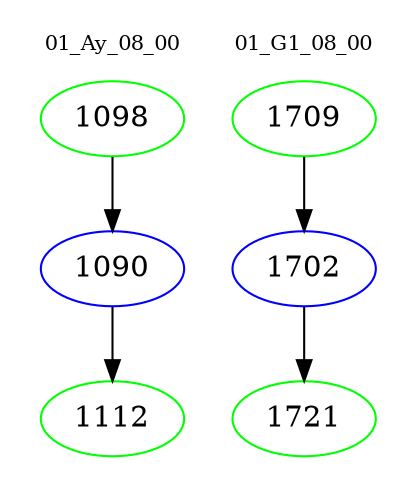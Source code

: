digraph{
subgraph cluster_0 {
color = white
label = "01_Ay_08_00";
fontsize=10;
T0_1098 [label="1098", color="green"]
T0_1098 -> T0_1090 [color="black"]
T0_1090 [label="1090", color="blue"]
T0_1090 -> T0_1112 [color="black"]
T0_1112 [label="1112", color="green"]
}
subgraph cluster_1 {
color = white
label = "01_G1_08_00";
fontsize=10;
T1_1709 [label="1709", color="green"]
T1_1709 -> T1_1702 [color="black"]
T1_1702 [label="1702", color="blue"]
T1_1702 -> T1_1721 [color="black"]
T1_1721 [label="1721", color="green"]
}
}
